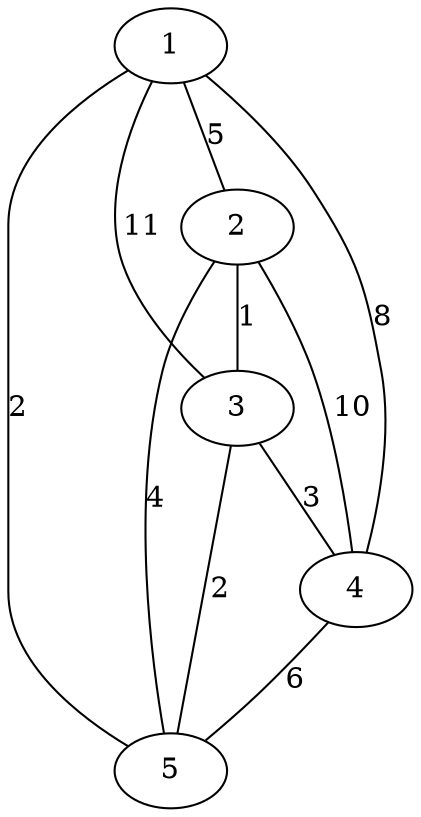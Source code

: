 graph generated_graph {
1 -- 2 [label="5"];
1 -- 3 [label="11"];
1 -- 4 [label="8"];
1 -- 5 [label="2"];
2 -- 3 [label="1"];
2 -- 4 [label="10"];
2 -- 5 [label="4"];
3 -- 4 [label="3"];
3 -- 5 [label="2"];
4 -- 5 [label="6"];
}